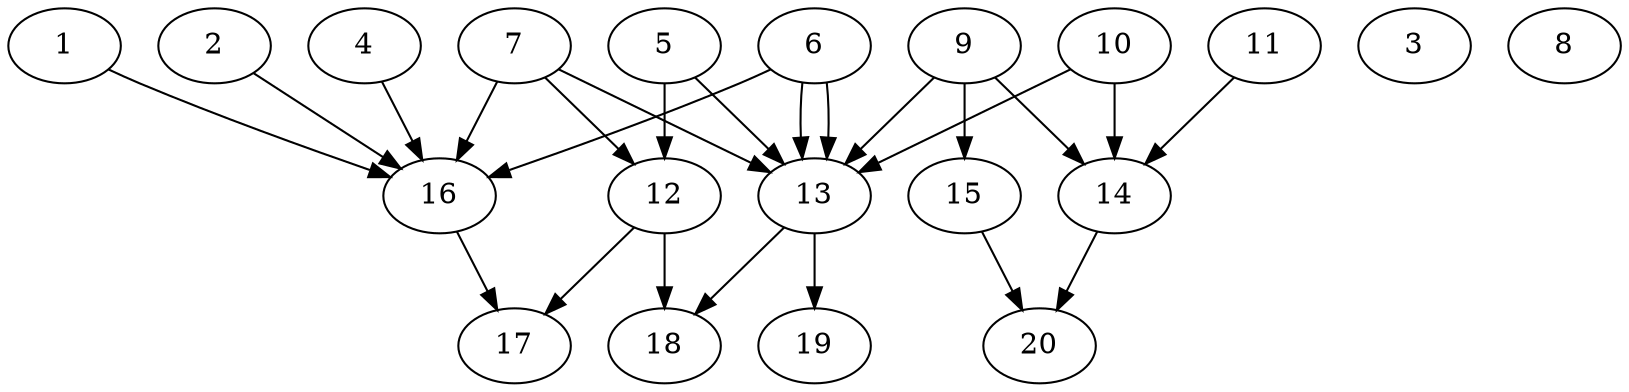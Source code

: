 // DAG automatically generated by daggen at Wed Jul 24 21:26:16 2019
// ./daggen --dot -n 20 --ccr 0.3 --fat 0.8 --regular 0.5 --density 0.5 --mindata 5242880 --maxdata 52428800 
digraph G {
  1 [size="161826133", alpha="0.03", expect_size="48547840"] 
  1 -> 16 [size ="48547840"]
  2 [size="35396267", alpha="0.15", expect_size="10618880"] 
  2 -> 16 [size ="10618880"]
  3 [size="101290667", alpha="0.17", expect_size="30387200"] 
  4 [size="86370987", alpha="0.07", expect_size="25911296"] 
  4 -> 16 [size ="25911296"]
  5 [size="87732907", alpha="0.06", expect_size="26319872"] 
  5 -> 12 [size ="26319872"]
  5 -> 13 [size ="26319872"]
  6 [size="73813333", alpha="0.14", expect_size="22144000"] 
  6 -> 13 [size ="22144000"]
  6 -> 13 [size ="22144000"]
  6 -> 16 [size ="22144000"]
  7 [size="17817600", alpha="0.15", expect_size="5345280"] 
  7 -> 12 [size ="5345280"]
  7 -> 13 [size ="5345280"]
  7 -> 16 [size ="5345280"]
  8 [size="29317120", alpha="0.03", expect_size="8795136"] 
  9 [size="121869653", alpha="0.16", expect_size="36560896"] 
  9 -> 13 [size ="36560896"]
  9 -> 14 [size ="36560896"]
  9 -> 15 [size ="36560896"]
  10 [size="107281067", alpha="0.18", expect_size="32184320"] 
  10 -> 13 [size ="32184320"]
  10 -> 14 [size ="32184320"]
  11 [size="146346667", alpha="0.02", expect_size="43904000"] 
  11 -> 14 [size ="43904000"]
  12 [size="170345813", alpha="0.09", expect_size="51103744"] 
  12 -> 17 [size ="51103744"]
  12 -> 18 [size ="51103744"]
  13 [size="128952320", alpha="0.15", expect_size="38685696"] 
  13 -> 18 [size ="38685696"]
  13 -> 19 [size ="38685696"]
  14 [size="102935893", alpha="0.06", expect_size="30880768"] 
  14 -> 20 [size ="30880768"]
  15 [size="157310293", alpha="0.15", expect_size="47193088"] 
  15 -> 20 [size ="47193088"]
  16 [size="46131200", alpha="0.09", expect_size="13839360"] 
  16 -> 17 [size ="13839360"]
  17 [size="153647787", alpha="0.04", expect_size="46094336"] 
  18 [size="111977813", alpha="0.18", expect_size="33593344"] 
  19 [size="133324800", alpha="0.10", expect_size="39997440"] 
  20 [size="103034880", alpha="0.17", expect_size="30910464"] 
}
